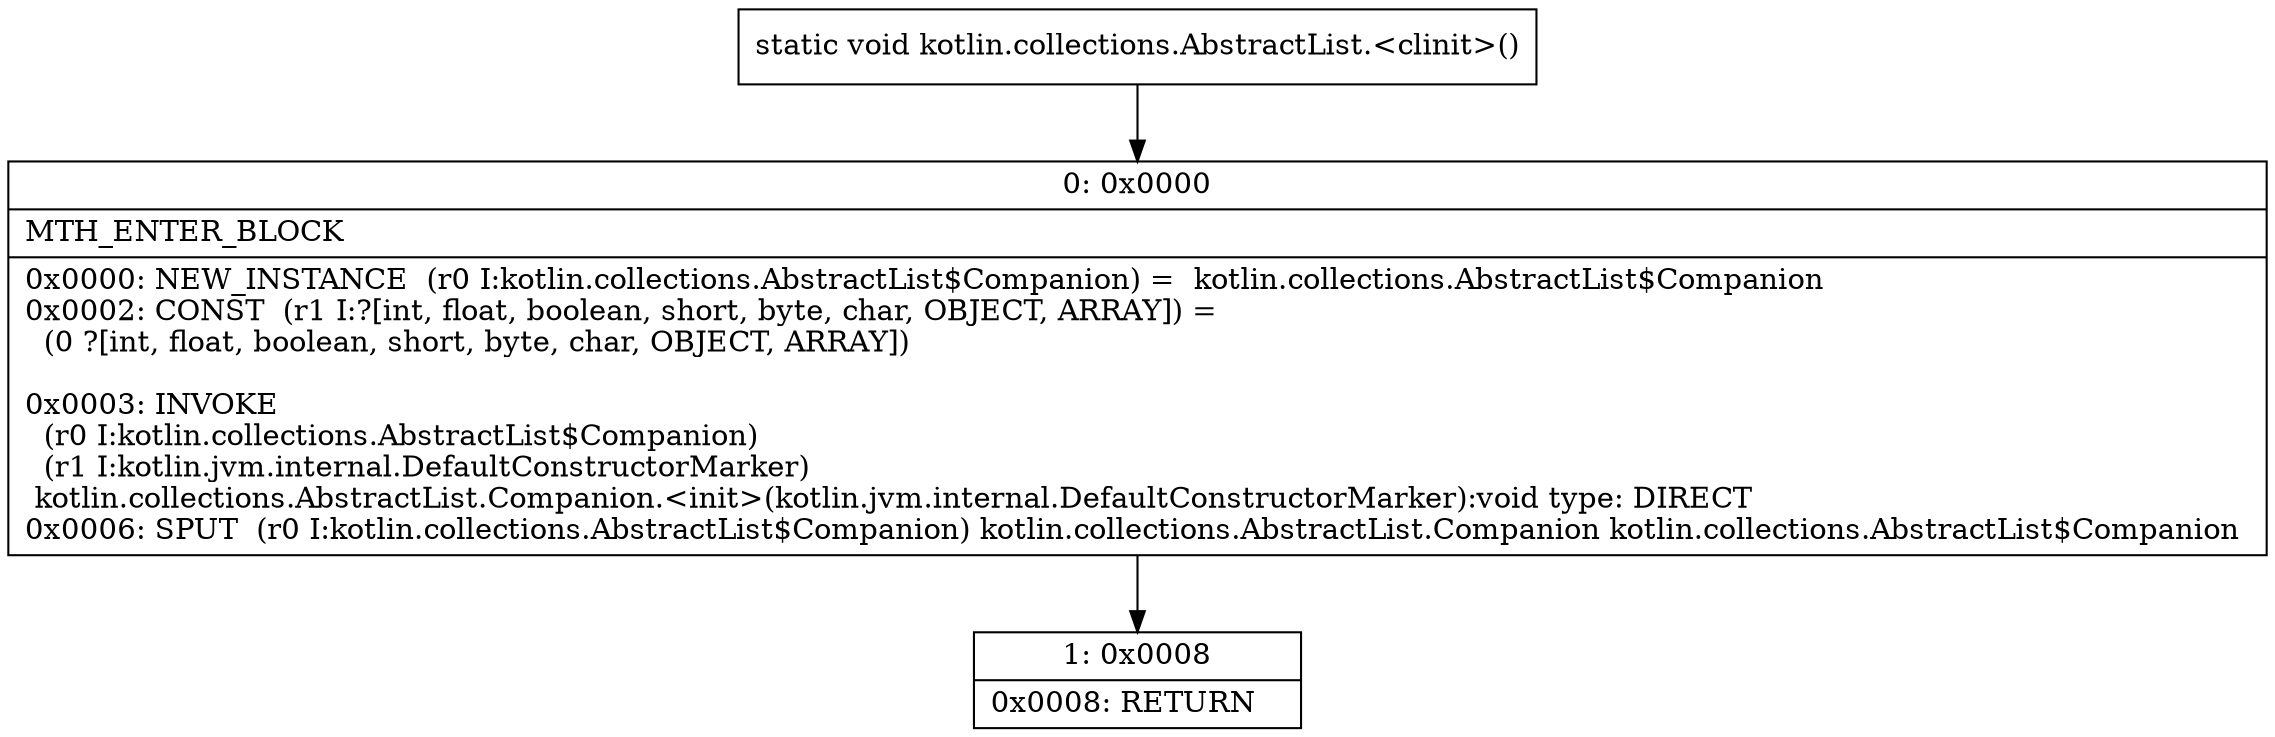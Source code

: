 digraph "CFG forkotlin.collections.AbstractList.\<clinit\>()V" {
Node_0 [shape=record,label="{0\:\ 0x0000|MTH_ENTER_BLOCK\l|0x0000: NEW_INSTANCE  (r0 I:kotlin.collections.AbstractList$Companion) =  kotlin.collections.AbstractList$Companion \l0x0002: CONST  (r1 I:?[int, float, boolean, short, byte, char, OBJECT, ARRAY]) = \l  (0 ?[int, float, boolean, short, byte, char, OBJECT, ARRAY])\l \l0x0003: INVOKE  \l  (r0 I:kotlin.collections.AbstractList$Companion)\l  (r1 I:kotlin.jvm.internal.DefaultConstructorMarker)\l kotlin.collections.AbstractList.Companion.\<init\>(kotlin.jvm.internal.DefaultConstructorMarker):void type: DIRECT \l0x0006: SPUT  (r0 I:kotlin.collections.AbstractList$Companion) kotlin.collections.AbstractList.Companion kotlin.collections.AbstractList$Companion \l}"];
Node_1 [shape=record,label="{1\:\ 0x0008|0x0008: RETURN   \l}"];
MethodNode[shape=record,label="{static void kotlin.collections.AbstractList.\<clinit\>() }"];
MethodNode -> Node_0;
Node_0 -> Node_1;
}

